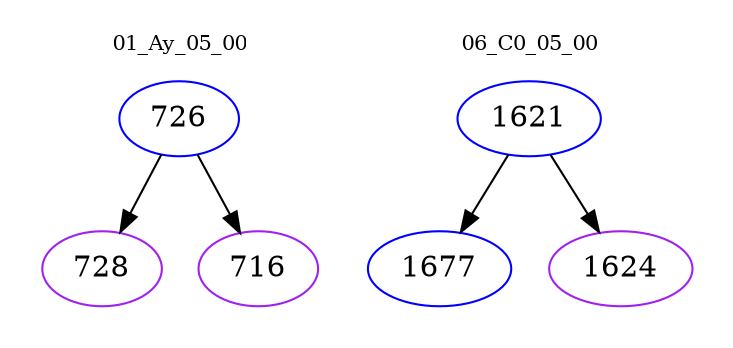 digraph{
subgraph cluster_0 {
color = white
label = "01_Ay_05_00";
fontsize=10;
T0_726 [label="726", color="blue"]
T0_726 -> T0_728 [color="black"]
T0_728 [label="728", color="purple"]
T0_726 -> T0_716 [color="black"]
T0_716 [label="716", color="purple"]
}
subgraph cluster_1 {
color = white
label = "06_C0_05_00";
fontsize=10;
T1_1621 [label="1621", color="blue"]
T1_1621 -> T1_1677 [color="black"]
T1_1677 [label="1677", color="blue"]
T1_1621 -> T1_1624 [color="black"]
T1_1624 [label="1624", color="purple"]
}
}
